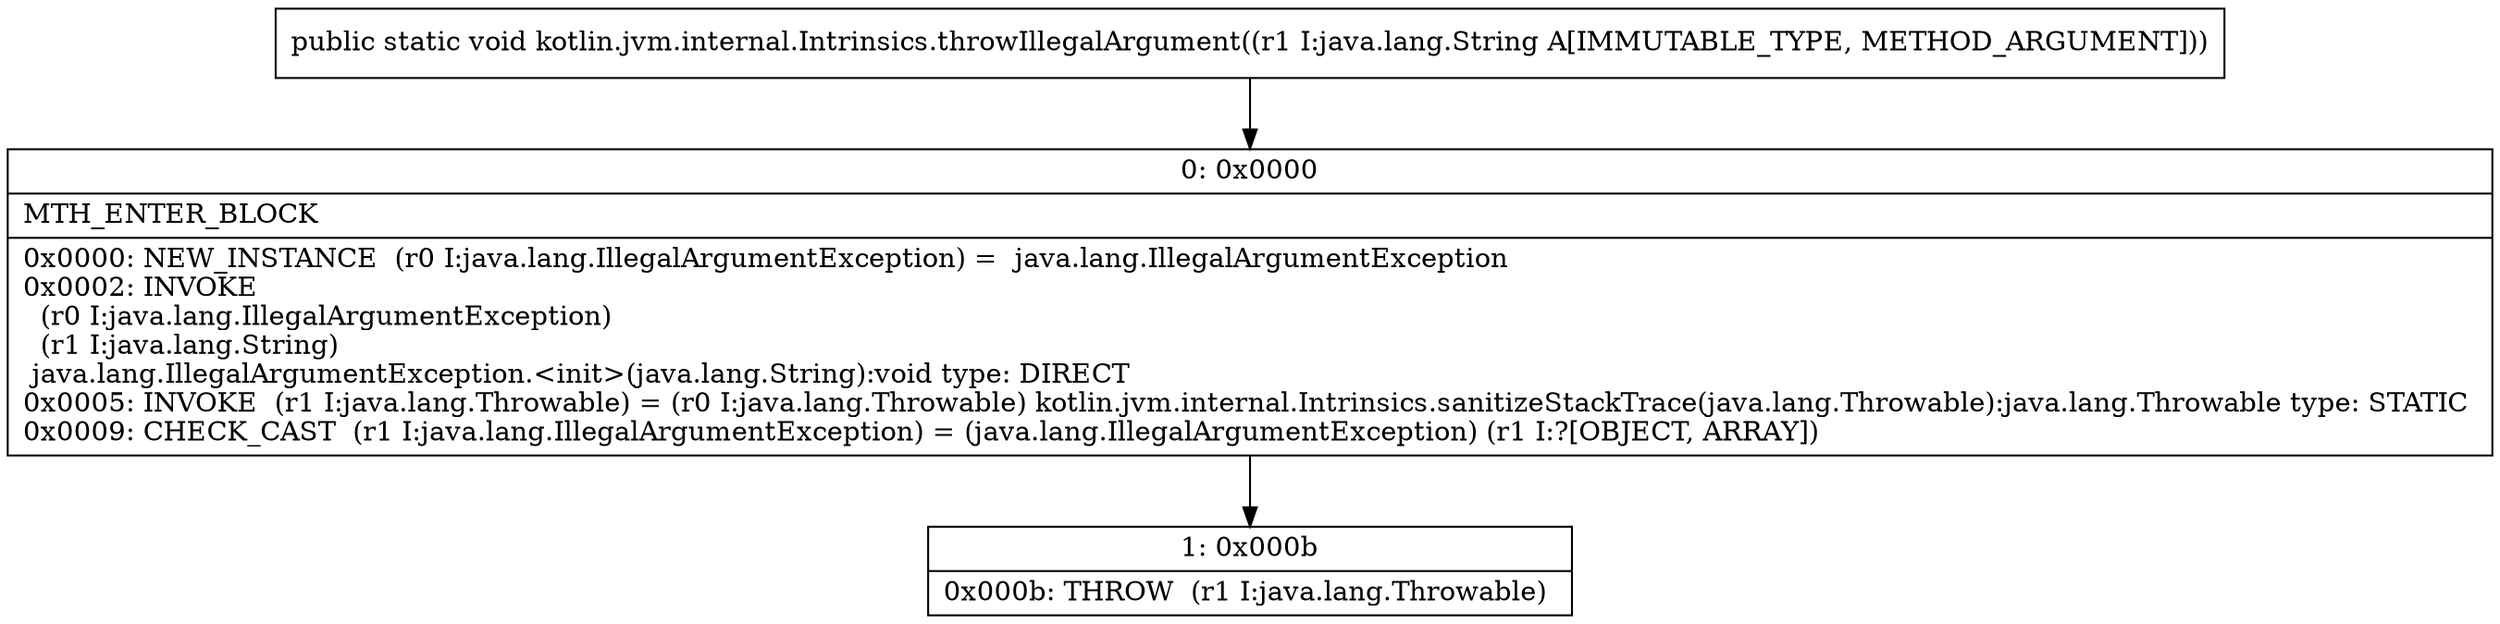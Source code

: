digraph "CFG forkotlin.jvm.internal.Intrinsics.throwIllegalArgument(Ljava\/lang\/String;)V" {
Node_0 [shape=record,label="{0\:\ 0x0000|MTH_ENTER_BLOCK\l|0x0000: NEW_INSTANCE  (r0 I:java.lang.IllegalArgumentException) =  java.lang.IllegalArgumentException \l0x0002: INVOKE  \l  (r0 I:java.lang.IllegalArgumentException)\l  (r1 I:java.lang.String)\l java.lang.IllegalArgumentException.\<init\>(java.lang.String):void type: DIRECT \l0x0005: INVOKE  (r1 I:java.lang.Throwable) = (r0 I:java.lang.Throwable) kotlin.jvm.internal.Intrinsics.sanitizeStackTrace(java.lang.Throwable):java.lang.Throwable type: STATIC \l0x0009: CHECK_CAST  (r1 I:java.lang.IllegalArgumentException) = (java.lang.IllegalArgumentException) (r1 I:?[OBJECT, ARRAY]) \l}"];
Node_1 [shape=record,label="{1\:\ 0x000b|0x000b: THROW  (r1 I:java.lang.Throwable) \l}"];
MethodNode[shape=record,label="{public static void kotlin.jvm.internal.Intrinsics.throwIllegalArgument((r1 I:java.lang.String A[IMMUTABLE_TYPE, METHOD_ARGUMENT])) }"];
MethodNode -> Node_0;
Node_0 -> Node_1;
}

